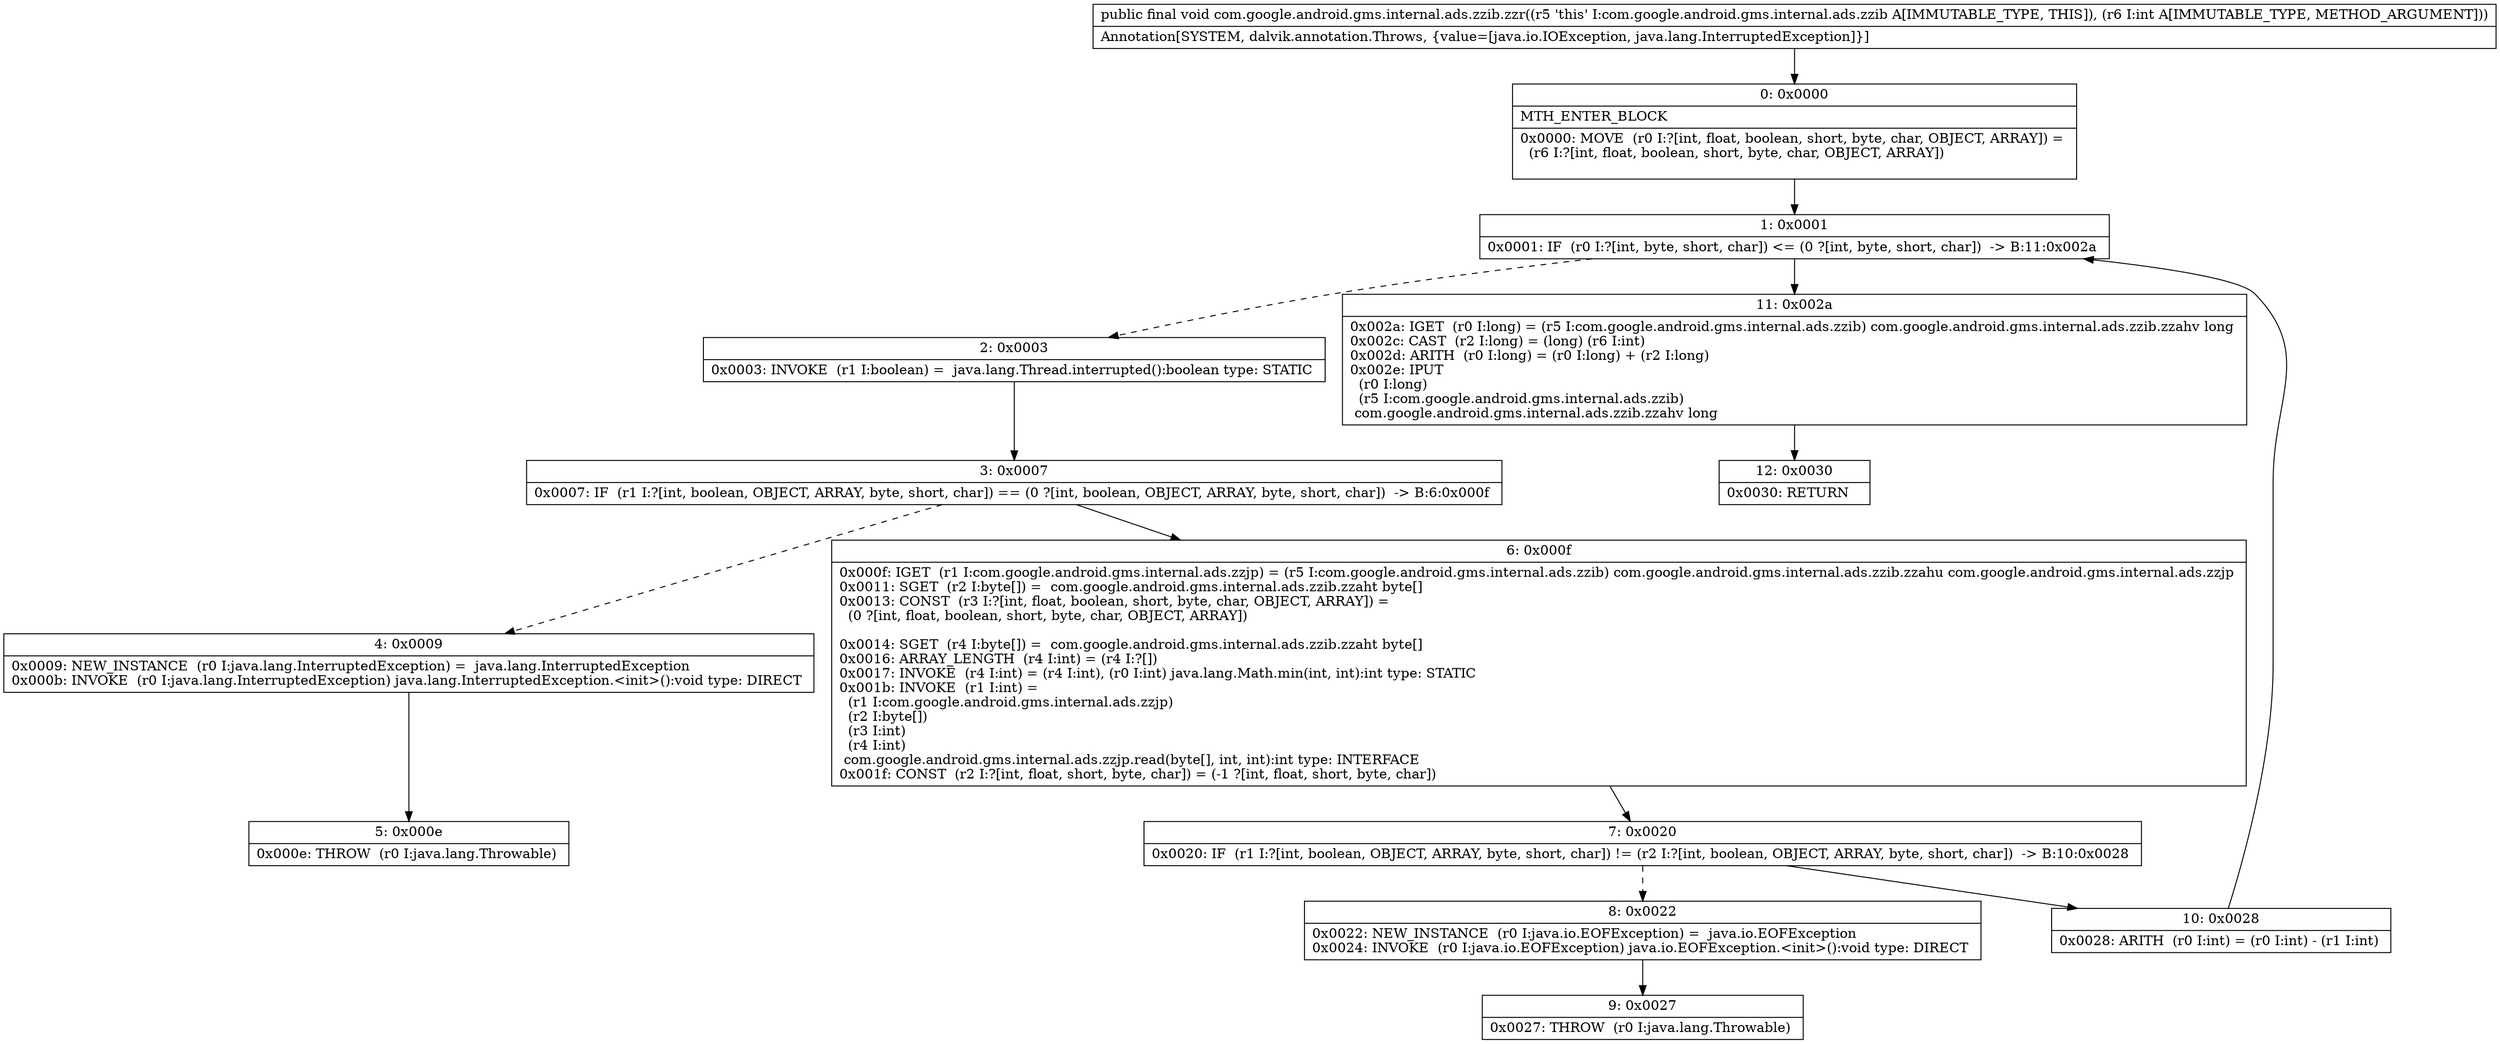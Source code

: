 digraph "CFG forcom.google.android.gms.internal.ads.zzib.zzr(I)V" {
Node_0 [shape=record,label="{0\:\ 0x0000|MTH_ENTER_BLOCK\l|0x0000: MOVE  (r0 I:?[int, float, boolean, short, byte, char, OBJECT, ARRAY]) = \l  (r6 I:?[int, float, boolean, short, byte, char, OBJECT, ARRAY])\l \l}"];
Node_1 [shape=record,label="{1\:\ 0x0001|0x0001: IF  (r0 I:?[int, byte, short, char]) \<= (0 ?[int, byte, short, char])  \-\> B:11:0x002a \l}"];
Node_2 [shape=record,label="{2\:\ 0x0003|0x0003: INVOKE  (r1 I:boolean) =  java.lang.Thread.interrupted():boolean type: STATIC \l}"];
Node_3 [shape=record,label="{3\:\ 0x0007|0x0007: IF  (r1 I:?[int, boolean, OBJECT, ARRAY, byte, short, char]) == (0 ?[int, boolean, OBJECT, ARRAY, byte, short, char])  \-\> B:6:0x000f \l}"];
Node_4 [shape=record,label="{4\:\ 0x0009|0x0009: NEW_INSTANCE  (r0 I:java.lang.InterruptedException) =  java.lang.InterruptedException \l0x000b: INVOKE  (r0 I:java.lang.InterruptedException) java.lang.InterruptedException.\<init\>():void type: DIRECT \l}"];
Node_5 [shape=record,label="{5\:\ 0x000e|0x000e: THROW  (r0 I:java.lang.Throwable) \l}"];
Node_6 [shape=record,label="{6\:\ 0x000f|0x000f: IGET  (r1 I:com.google.android.gms.internal.ads.zzjp) = (r5 I:com.google.android.gms.internal.ads.zzib) com.google.android.gms.internal.ads.zzib.zzahu com.google.android.gms.internal.ads.zzjp \l0x0011: SGET  (r2 I:byte[]) =  com.google.android.gms.internal.ads.zzib.zzaht byte[] \l0x0013: CONST  (r3 I:?[int, float, boolean, short, byte, char, OBJECT, ARRAY]) = \l  (0 ?[int, float, boolean, short, byte, char, OBJECT, ARRAY])\l \l0x0014: SGET  (r4 I:byte[]) =  com.google.android.gms.internal.ads.zzib.zzaht byte[] \l0x0016: ARRAY_LENGTH  (r4 I:int) = (r4 I:?[]) \l0x0017: INVOKE  (r4 I:int) = (r4 I:int), (r0 I:int) java.lang.Math.min(int, int):int type: STATIC \l0x001b: INVOKE  (r1 I:int) = \l  (r1 I:com.google.android.gms.internal.ads.zzjp)\l  (r2 I:byte[])\l  (r3 I:int)\l  (r4 I:int)\l com.google.android.gms.internal.ads.zzjp.read(byte[], int, int):int type: INTERFACE \l0x001f: CONST  (r2 I:?[int, float, short, byte, char]) = (\-1 ?[int, float, short, byte, char]) \l}"];
Node_7 [shape=record,label="{7\:\ 0x0020|0x0020: IF  (r1 I:?[int, boolean, OBJECT, ARRAY, byte, short, char]) != (r2 I:?[int, boolean, OBJECT, ARRAY, byte, short, char])  \-\> B:10:0x0028 \l}"];
Node_8 [shape=record,label="{8\:\ 0x0022|0x0022: NEW_INSTANCE  (r0 I:java.io.EOFException) =  java.io.EOFException \l0x0024: INVOKE  (r0 I:java.io.EOFException) java.io.EOFException.\<init\>():void type: DIRECT \l}"];
Node_9 [shape=record,label="{9\:\ 0x0027|0x0027: THROW  (r0 I:java.lang.Throwable) \l}"];
Node_10 [shape=record,label="{10\:\ 0x0028|0x0028: ARITH  (r0 I:int) = (r0 I:int) \- (r1 I:int) \l}"];
Node_11 [shape=record,label="{11\:\ 0x002a|0x002a: IGET  (r0 I:long) = (r5 I:com.google.android.gms.internal.ads.zzib) com.google.android.gms.internal.ads.zzib.zzahv long \l0x002c: CAST  (r2 I:long) = (long) (r6 I:int) \l0x002d: ARITH  (r0 I:long) = (r0 I:long) + (r2 I:long) \l0x002e: IPUT  \l  (r0 I:long)\l  (r5 I:com.google.android.gms.internal.ads.zzib)\l com.google.android.gms.internal.ads.zzib.zzahv long \l}"];
Node_12 [shape=record,label="{12\:\ 0x0030|0x0030: RETURN   \l}"];
MethodNode[shape=record,label="{public final void com.google.android.gms.internal.ads.zzib.zzr((r5 'this' I:com.google.android.gms.internal.ads.zzib A[IMMUTABLE_TYPE, THIS]), (r6 I:int A[IMMUTABLE_TYPE, METHOD_ARGUMENT]))  | Annotation[SYSTEM, dalvik.annotation.Throws, \{value=[java.io.IOException, java.lang.InterruptedException]\}]\l}"];
MethodNode -> Node_0;
Node_0 -> Node_1;
Node_1 -> Node_2[style=dashed];
Node_1 -> Node_11;
Node_2 -> Node_3;
Node_3 -> Node_4[style=dashed];
Node_3 -> Node_6;
Node_4 -> Node_5;
Node_6 -> Node_7;
Node_7 -> Node_8[style=dashed];
Node_7 -> Node_10;
Node_8 -> Node_9;
Node_10 -> Node_1;
Node_11 -> Node_12;
}

